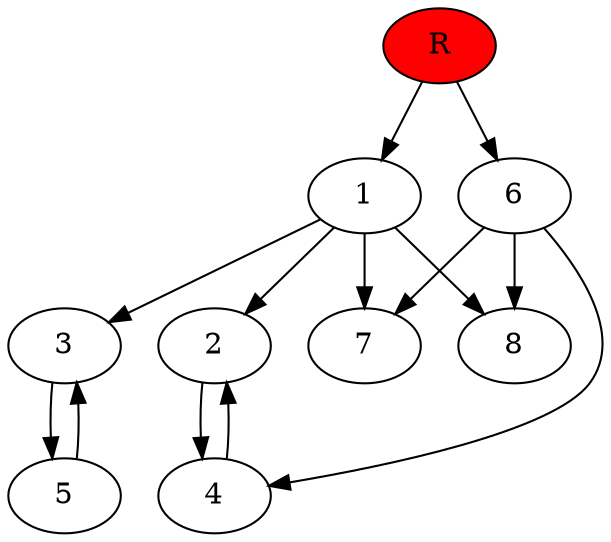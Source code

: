 digraph prb40173 {
	1
	2
	3
	4
	5
	6
	7
	8
	R [fillcolor="#ff0000" style=filled]
	1 -> 2
	1 -> 3
	1 -> 7
	1 -> 8
	2 -> 4
	3 -> 5
	4 -> 2
	5 -> 3
	6 -> 4
	6 -> 7
	6 -> 8
	R -> 1
	R -> 6
}
